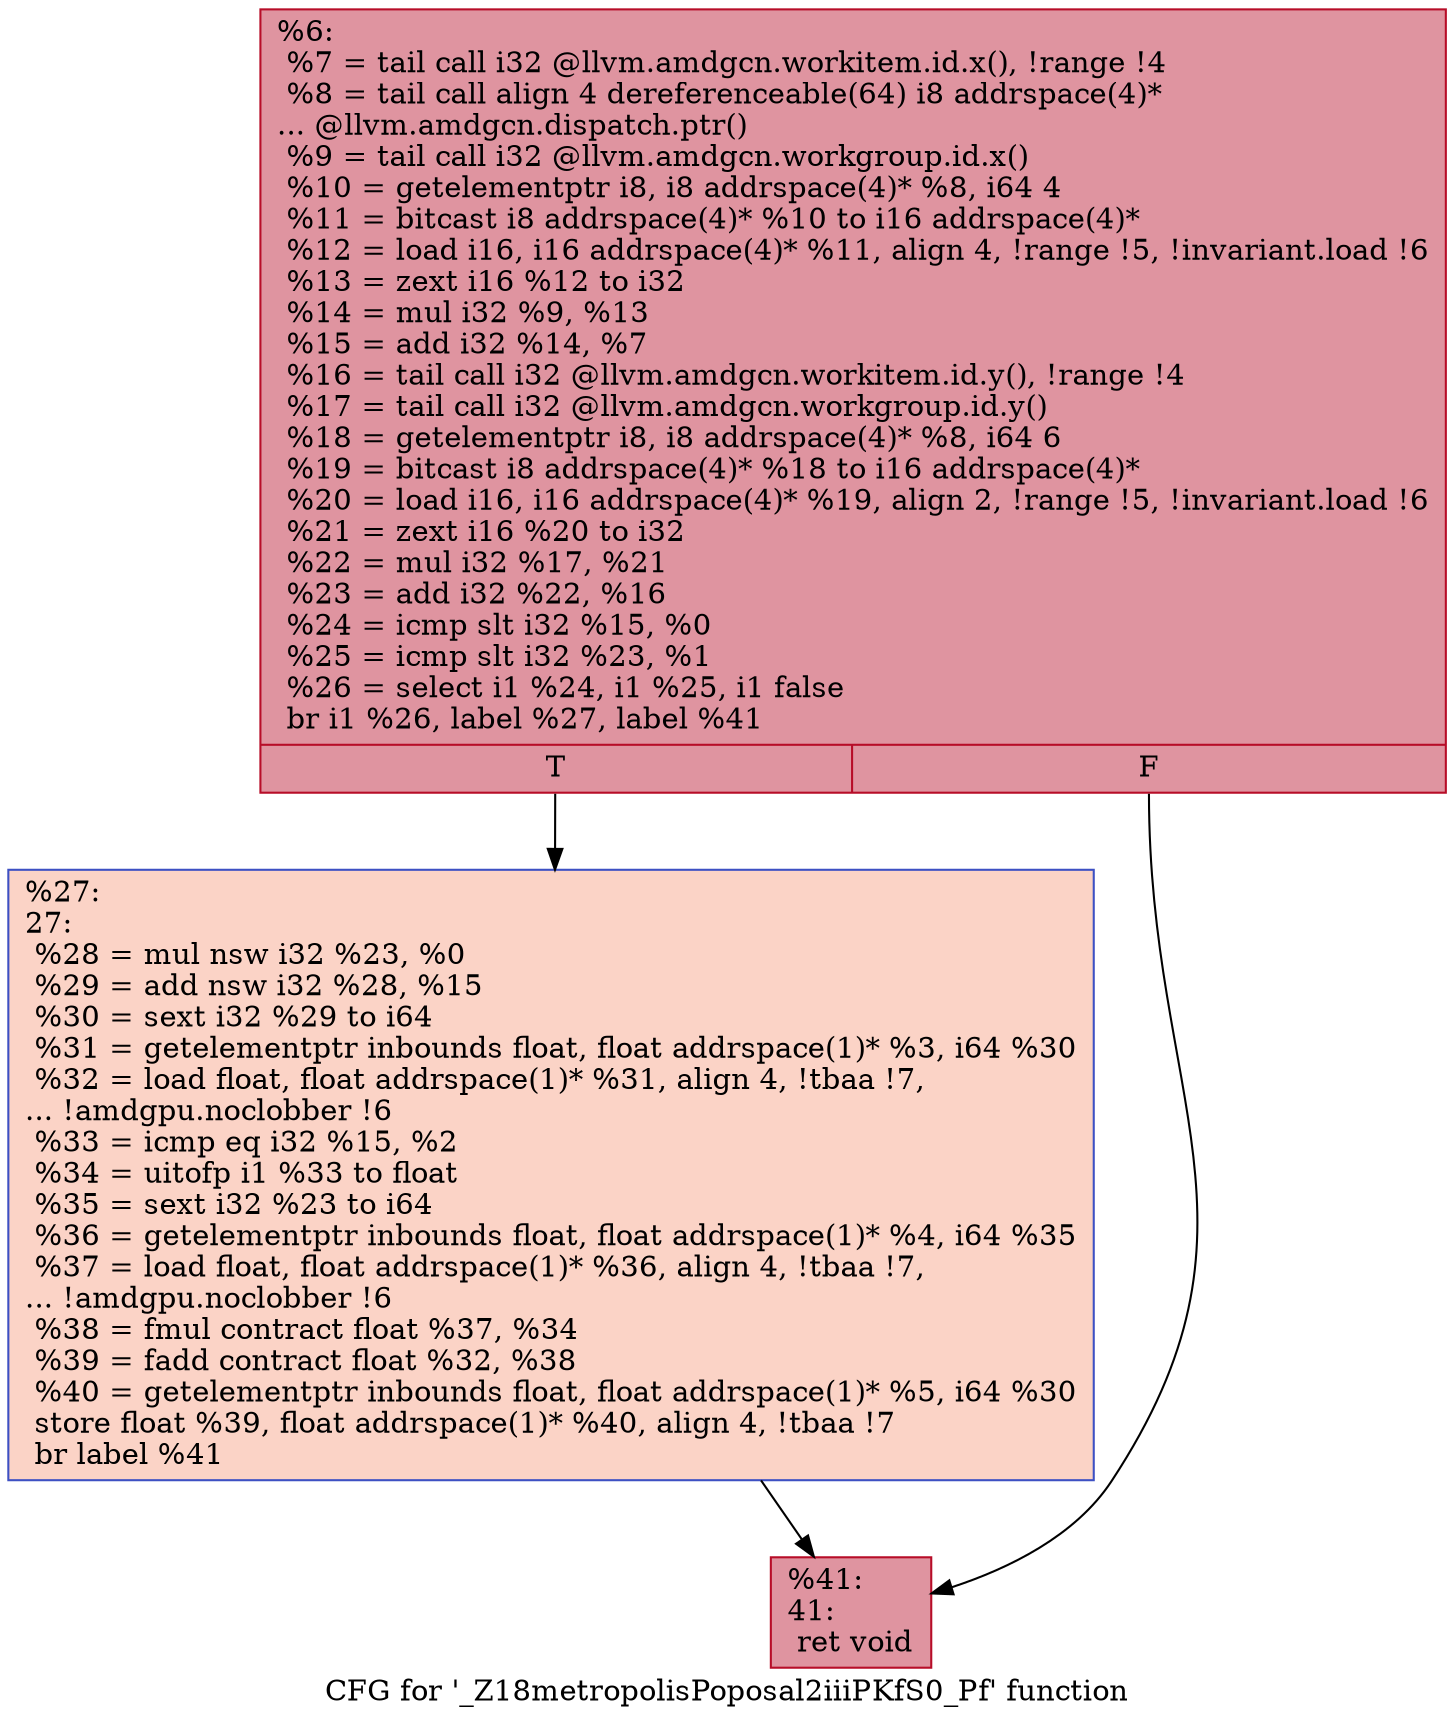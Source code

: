 digraph "CFG for '_Z18metropolisPoposal2iiiPKfS0_Pf' function" {
	label="CFG for '_Z18metropolisPoposal2iiiPKfS0_Pf' function";

	Node0x5c7c530 [shape=record,color="#b70d28ff", style=filled, fillcolor="#b70d2870",label="{%6:\l  %7 = tail call i32 @llvm.amdgcn.workitem.id.x(), !range !4\l  %8 = tail call align 4 dereferenceable(64) i8 addrspace(4)*\l... @llvm.amdgcn.dispatch.ptr()\l  %9 = tail call i32 @llvm.amdgcn.workgroup.id.x()\l  %10 = getelementptr i8, i8 addrspace(4)* %8, i64 4\l  %11 = bitcast i8 addrspace(4)* %10 to i16 addrspace(4)*\l  %12 = load i16, i16 addrspace(4)* %11, align 4, !range !5, !invariant.load !6\l  %13 = zext i16 %12 to i32\l  %14 = mul i32 %9, %13\l  %15 = add i32 %14, %7\l  %16 = tail call i32 @llvm.amdgcn.workitem.id.y(), !range !4\l  %17 = tail call i32 @llvm.amdgcn.workgroup.id.y()\l  %18 = getelementptr i8, i8 addrspace(4)* %8, i64 6\l  %19 = bitcast i8 addrspace(4)* %18 to i16 addrspace(4)*\l  %20 = load i16, i16 addrspace(4)* %19, align 2, !range !5, !invariant.load !6\l  %21 = zext i16 %20 to i32\l  %22 = mul i32 %17, %21\l  %23 = add i32 %22, %16\l  %24 = icmp slt i32 %15, %0\l  %25 = icmp slt i32 %23, %1\l  %26 = select i1 %24, i1 %25, i1 false\l  br i1 %26, label %27, label %41\l|{<s0>T|<s1>F}}"];
	Node0x5c7c530:s0 -> Node0x5c7ffe0;
	Node0x5c7c530:s1 -> Node0x5c80070;
	Node0x5c7ffe0 [shape=record,color="#3d50c3ff", style=filled, fillcolor="#f59c7d70",label="{%27:\l27:                                               \l  %28 = mul nsw i32 %23, %0\l  %29 = add nsw i32 %28, %15\l  %30 = sext i32 %29 to i64\l  %31 = getelementptr inbounds float, float addrspace(1)* %3, i64 %30\l  %32 = load float, float addrspace(1)* %31, align 4, !tbaa !7,\l... !amdgpu.noclobber !6\l  %33 = icmp eq i32 %15, %2\l  %34 = uitofp i1 %33 to float\l  %35 = sext i32 %23 to i64\l  %36 = getelementptr inbounds float, float addrspace(1)* %4, i64 %35\l  %37 = load float, float addrspace(1)* %36, align 4, !tbaa !7,\l... !amdgpu.noclobber !6\l  %38 = fmul contract float %37, %34\l  %39 = fadd contract float %32, %38\l  %40 = getelementptr inbounds float, float addrspace(1)* %5, i64 %30\l  store float %39, float addrspace(1)* %40, align 4, !tbaa !7\l  br label %41\l}"];
	Node0x5c7ffe0 -> Node0x5c80070;
	Node0x5c80070 [shape=record,color="#b70d28ff", style=filled, fillcolor="#b70d2870",label="{%41:\l41:                                               \l  ret void\l}"];
}
